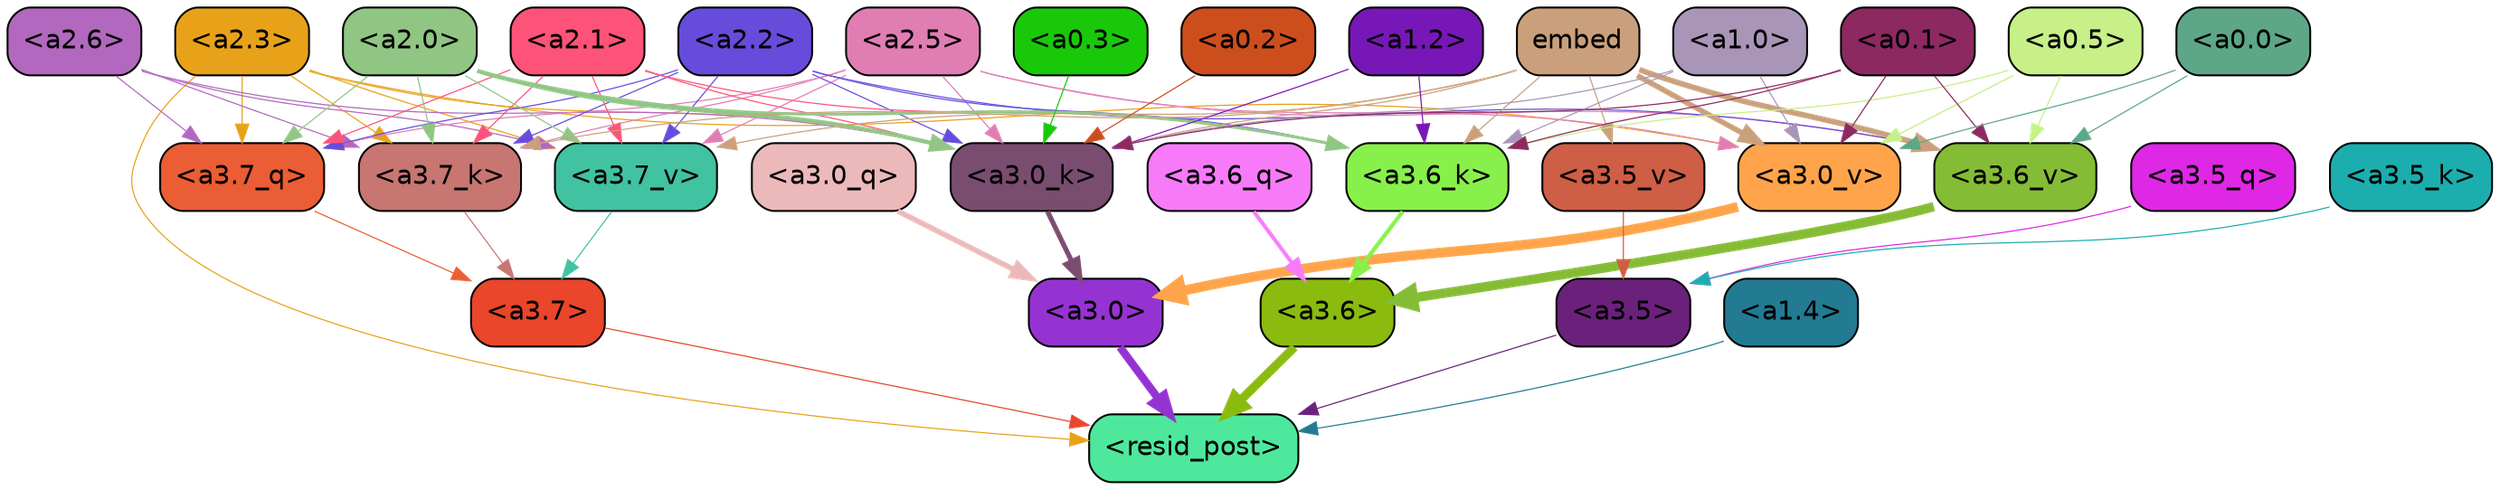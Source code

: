 strict digraph "" {
	graph [bgcolor=transparent,
		layout=dot,
		overlap=false,
		splines=true
	];
	"<a3.7>"	[color=black,
		fillcolor="#e9462b",
		fontname=Helvetica,
		shape=box,
		style="filled, rounded"];
	"<resid_post>"	[color=black,
		fillcolor="#4ee89d",
		fontname=Helvetica,
		shape=box,
		style="filled, rounded"];
	"<a3.7>" -> "<resid_post>"	[color="#e9462b",
		penwidth=0.6];
	"<a3.6>"	[color=black,
		fillcolor="#8bbb0f",
		fontname=Helvetica,
		shape=box,
		style="filled, rounded"];
	"<a3.6>" -> "<resid_post>"	[color="#8bbb0f",
		penwidth=4.670643210411072];
	"<a3.5>"	[color=black,
		fillcolor="#6b217c",
		fontname=Helvetica,
		shape=box,
		style="filled, rounded"];
	"<a3.5>" -> "<resid_post>"	[color="#6b217c",
		penwidth=0.6];
	"<a3.0>"	[color=black,
		fillcolor="#9533d2",
		fontname=Helvetica,
		shape=box,
		style="filled, rounded"];
	"<a3.0>" -> "<resid_post>"	[color="#9533d2",
		penwidth=4.246885180473328];
	"<a2.3>"	[color=black,
		fillcolor="#e8a219",
		fontname=Helvetica,
		shape=box,
		style="filled, rounded"];
	"<a2.3>" -> "<resid_post>"	[color="#e8a219",
		penwidth=0.6];
	"<a3.7_q>"	[color=black,
		fillcolor="#eb5d34",
		fontname=Helvetica,
		shape=box,
		style="filled, rounded"];
	"<a2.3>" -> "<a3.7_q>"	[color="#e8a219",
		penwidth=0.6];
	"<a3.7_k>"	[color=black,
		fillcolor="#c77672",
		fontname=Helvetica,
		shape=box,
		style="filled, rounded"];
	"<a2.3>" -> "<a3.7_k>"	[color="#e8a219",
		penwidth=0.6];
	"<a3.0_k>"	[color=black,
		fillcolor="#794d6f",
		fontname=Helvetica,
		shape=box,
		style="filled, rounded"];
	"<a2.3>" -> "<a3.0_k>"	[color="#e8a219",
		penwidth=0.6];
	"<a3.7_v>"	[color=black,
		fillcolor="#41c2a1",
		fontname=Helvetica,
		shape=box,
		style="filled, rounded"];
	"<a2.3>" -> "<a3.7_v>"	[color="#e8a219",
		penwidth=0.6];
	"<a3.0_v>"	[color=black,
		fillcolor="#ffa44b",
		fontname=Helvetica,
		shape=box,
		style="filled, rounded"];
	"<a2.3>" -> "<a3.0_v>"	[color="#e8a219",
		penwidth=0.6];
	"<a1.4>"	[color=black,
		fillcolor="#227b92",
		fontname=Helvetica,
		shape=box,
		style="filled, rounded"];
	"<a1.4>" -> "<resid_post>"	[color="#227b92",
		penwidth=0.6];
	"<a3.7_q>" -> "<a3.7>"	[color="#eb5d34",
		penwidth=0.6];
	"<a3.6_q>"	[color=black,
		fillcolor="#f77bf9",
		fontname=Helvetica,
		shape=box,
		style="filled, rounded"];
	"<a3.6_q>" -> "<a3.6>"	[color="#f77bf9",
		penwidth=2.03758105635643];
	"<a3.5_q>"	[color=black,
		fillcolor="#df28e5",
		fontname=Helvetica,
		shape=box,
		style="filled, rounded"];
	"<a3.5_q>" -> "<a3.5>"	[color="#df28e5",
		penwidth=0.6];
	"<a3.0_q>"	[color=black,
		fillcolor="#ecb9bb",
		fontname=Helvetica,
		shape=box,
		style="filled, rounded"];
	"<a3.0_q>" -> "<a3.0>"	[color="#ecb9bb",
		penwidth=2.8638100624084473];
	"<a3.7_k>" -> "<a3.7>"	[color="#c77672",
		penwidth=0.6];
	"<a3.6_k>"	[color=black,
		fillcolor="#88f04b",
		fontname=Helvetica,
		shape=box,
		style="filled, rounded"];
	"<a3.6_k>" -> "<a3.6>"	[color="#88f04b",
		penwidth=2.174198240041733];
	"<a3.5_k>"	[color=black,
		fillcolor="#1caeae",
		fontname=Helvetica,
		shape=box,
		style="filled, rounded"];
	"<a3.5_k>" -> "<a3.5>"	[color="#1caeae",
		penwidth=0.6];
	"<a3.0_k>" -> "<a3.0>"	[color="#794d6f",
		penwidth=2.6274144649505615];
	"<a3.7_v>" -> "<a3.7>"	[color="#41c2a1",
		penwidth=0.6];
	"<a3.6_v>"	[color=black,
		fillcolor="#85bc36",
		fontname=Helvetica,
		shape=box,
		style="filled, rounded"];
	"<a3.6_v>" -> "<a3.6>"	[color="#85bc36",
		penwidth=5.002329230308533];
	"<a3.5_v>"	[color=black,
		fillcolor="#ce5e45",
		fontname=Helvetica,
		shape=box,
		style="filled, rounded"];
	"<a3.5_v>" -> "<a3.5>"	[color="#ce5e45",
		penwidth=0.6];
	"<a3.0_v>" -> "<a3.0>"	[color="#ffa44b",
		penwidth=5.188832879066467];
	"<a2.6>"	[color=black,
		fillcolor="#b268be",
		fontname=Helvetica,
		shape=box,
		style="filled, rounded"];
	"<a2.6>" -> "<a3.7_q>"	[color="#b268be",
		penwidth=0.6];
	"<a2.6>" -> "<a3.7_k>"	[color="#b268be",
		penwidth=0.6];
	"<a2.6>" -> "<a3.0_k>"	[color="#b268be",
		penwidth=0.6];
	"<a2.6>" -> "<a3.7_v>"	[color="#b268be",
		penwidth=0.6];
	"<a2.5>"	[color=black,
		fillcolor="#e07eb4",
		fontname=Helvetica,
		shape=box,
		style="filled, rounded"];
	"<a2.5>" -> "<a3.7_q>"	[color="#e07eb4",
		penwidth=0.6];
	"<a2.5>" -> "<a3.7_k>"	[color="#e07eb4",
		penwidth=0.6];
	"<a2.5>" -> "<a3.0_k>"	[color="#e07eb4",
		penwidth=0.6];
	"<a2.5>" -> "<a3.7_v>"	[color="#e07eb4",
		penwidth=0.6];
	"<a2.5>" -> "<a3.6_v>"	[color="#e07eb4",
		penwidth=0.6];
	"<a2.5>" -> "<a3.0_v>"	[color="#e07eb4",
		penwidth=0.6];
	"<a2.2>"	[color=black,
		fillcolor="#674cdc",
		fontname=Helvetica,
		shape=box,
		style="filled, rounded"];
	"<a2.2>" -> "<a3.7_q>"	[color="#674cdc",
		penwidth=0.6];
	"<a2.2>" -> "<a3.7_k>"	[color="#674cdc",
		penwidth=0.6];
	"<a2.2>" -> "<a3.6_k>"	[color="#674cdc",
		penwidth=0.6];
	"<a2.2>" -> "<a3.0_k>"	[color="#674cdc",
		penwidth=0.6];
	"<a2.2>" -> "<a3.7_v>"	[color="#674cdc",
		penwidth=0.6];
	"<a2.2>" -> "<a3.6_v>"	[color="#674cdc",
		penwidth=0.6];
	"<a2.1>"	[color=black,
		fillcolor="#fd5378",
		fontname=Helvetica,
		shape=box,
		style="filled, rounded"];
	"<a2.1>" -> "<a3.7_q>"	[color="#fd5378",
		penwidth=0.6];
	"<a2.1>" -> "<a3.7_k>"	[color="#fd5378",
		penwidth=0.6];
	"<a2.1>" -> "<a3.6_k>"	[color="#fd5378",
		penwidth=0.6];
	"<a2.1>" -> "<a3.0_k>"	[color="#fd5378",
		penwidth=0.6];
	"<a2.1>" -> "<a3.7_v>"	[color="#fd5378",
		penwidth=0.6];
	"<a2.0>"	[color=black,
		fillcolor="#90c584",
		fontname=Helvetica,
		shape=box,
		style="filled, rounded"];
	"<a2.0>" -> "<a3.7_q>"	[color="#90c584",
		penwidth=0.6];
	"<a2.0>" -> "<a3.7_k>"	[color="#90c584",
		penwidth=0.6];
	"<a2.0>" -> "<a3.6_k>"	[color="#90c584",
		penwidth=1.5417278409004211];
	"<a2.0>" -> "<a3.0_k>"	[color="#90c584",
		penwidth=2.23091459274292];
	"<a2.0>" -> "<a3.7_v>"	[color="#90c584",
		penwidth=0.6];
	embed	[color=black,
		fillcolor="#caa07c",
		fontname=Helvetica,
		shape=box,
		style="filled, rounded"];
	embed -> "<a3.7_k>"	[color="#caa07c",
		penwidth=0.6];
	embed -> "<a3.6_k>"	[color="#caa07c",
		penwidth=0.6];
	embed -> "<a3.0_k>"	[color="#caa07c",
		penwidth=0.6];
	embed -> "<a3.7_v>"	[color="#caa07c",
		penwidth=0.6];
	embed -> "<a3.6_v>"	[color="#caa07c",
		penwidth=2.9511587619781494];
	embed -> "<a3.5_v>"	[color="#caa07c",
		penwidth=0.6];
	embed -> "<a3.0_v>"	[color="#caa07c",
		penwidth=2.8577730655670166];
	"<a1.2>"	[color=black,
		fillcolor="#7817b7",
		fontname=Helvetica,
		shape=box,
		style="filled, rounded"];
	"<a1.2>" -> "<a3.6_k>"	[color="#7817b7",
		penwidth=0.6];
	"<a1.2>" -> "<a3.0_k>"	[color="#7817b7",
		penwidth=0.6];
	"<a1.0>"	[color=black,
		fillcolor="#a995b7",
		fontname=Helvetica,
		shape=box,
		style="filled, rounded"];
	"<a1.0>" -> "<a3.6_k>"	[color="#a995b7",
		penwidth=0.6];
	"<a1.0>" -> "<a3.0_k>"	[color="#a995b7",
		penwidth=0.6];
	"<a1.0>" -> "<a3.0_v>"	[color="#a995b7",
		penwidth=0.6];
	"<a0.5>"	[color=black,
		fillcolor="#c7f088",
		fontname=Helvetica,
		shape=box,
		style="filled, rounded"];
	"<a0.5>" -> "<a3.6_k>"	[color="#c7f088",
		penwidth=0.6];
	"<a0.5>" -> "<a3.6_v>"	[color="#c7f088",
		penwidth=0.6];
	"<a0.5>" -> "<a3.0_v>"	[color="#c7f088",
		penwidth=0.6446345448493958];
	"<a0.1>"	[color=black,
		fillcolor="#8c2961",
		fontname=Helvetica,
		shape=box,
		style="filled, rounded"];
	"<a0.1>" -> "<a3.6_k>"	[color="#8c2961",
		penwidth=0.6];
	"<a0.1>" -> "<a3.0_k>"	[color="#8c2961",
		penwidth=0.6];
	"<a0.1>" -> "<a3.6_v>"	[color="#8c2961",
		penwidth=0.6];
	"<a0.1>" -> "<a3.0_v>"	[color="#8c2961",
		penwidth=0.6];
	"<a0.3>"	[color=black,
		fillcolor="#1ac80a",
		fontname=Helvetica,
		shape=box,
		style="filled, rounded"];
	"<a0.3>" -> "<a3.0_k>"	[color="#1ac80a",
		penwidth=0.6];
	"<a0.2>"	[color=black,
		fillcolor="#cd4e1d",
		fontname=Helvetica,
		shape=box,
		style="filled, rounded"];
	"<a0.2>" -> "<a3.0_k>"	[color="#cd4e1d",
		penwidth=0.6];
	"<a0.0>"	[color=black,
		fillcolor="#5da788",
		fontname=Helvetica,
		shape=box,
		style="filled, rounded"];
	"<a0.0>" -> "<a3.6_v>"	[color="#5da788",
		penwidth=0.6];
	"<a0.0>" -> "<a3.0_v>"	[color="#5da788",
		penwidth=0.6];
}
